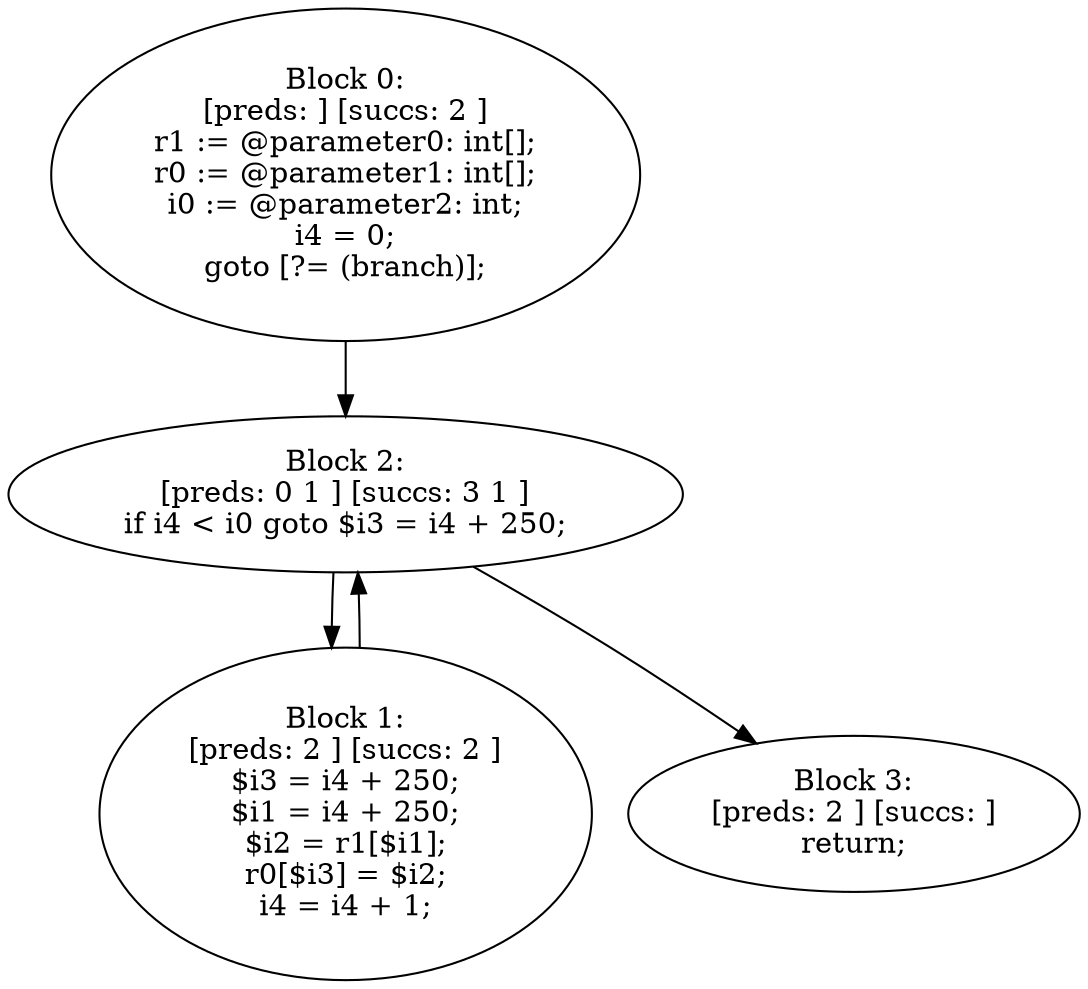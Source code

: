 digraph "unitGraph" {
    "Block 0:
[preds: ] [succs: 2 ]
r1 := @parameter0: int[];
r0 := @parameter1: int[];
i0 := @parameter2: int;
i4 = 0;
goto [?= (branch)];
"
    "Block 1:
[preds: 2 ] [succs: 2 ]
$i3 = i4 + 250;
$i1 = i4 + 250;
$i2 = r1[$i1];
r0[$i3] = $i2;
i4 = i4 + 1;
"
    "Block 2:
[preds: 0 1 ] [succs: 3 1 ]
if i4 < i0 goto $i3 = i4 + 250;
"
    "Block 3:
[preds: 2 ] [succs: ]
return;
"
    "Block 0:
[preds: ] [succs: 2 ]
r1 := @parameter0: int[];
r0 := @parameter1: int[];
i0 := @parameter2: int;
i4 = 0;
goto [?= (branch)];
"->"Block 2:
[preds: 0 1 ] [succs: 3 1 ]
if i4 < i0 goto $i3 = i4 + 250;
";
    "Block 1:
[preds: 2 ] [succs: 2 ]
$i3 = i4 + 250;
$i1 = i4 + 250;
$i2 = r1[$i1];
r0[$i3] = $i2;
i4 = i4 + 1;
"->"Block 2:
[preds: 0 1 ] [succs: 3 1 ]
if i4 < i0 goto $i3 = i4 + 250;
";
    "Block 2:
[preds: 0 1 ] [succs: 3 1 ]
if i4 < i0 goto $i3 = i4 + 250;
"->"Block 3:
[preds: 2 ] [succs: ]
return;
";
    "Block 2:
[preds: 0 1 ] [succs: 3 1 ]
if i4 < i0 goto $i3 = i4 + 250;
"->"Block 1:
[preds: 2 ] [succs: 2 ]
$i3 = i4 + 250;
$i1 = i4 + 250;
$i2 = r1[$i1];
r0[$i3] = $i2;
i4 = i4 + 1;
";
}
